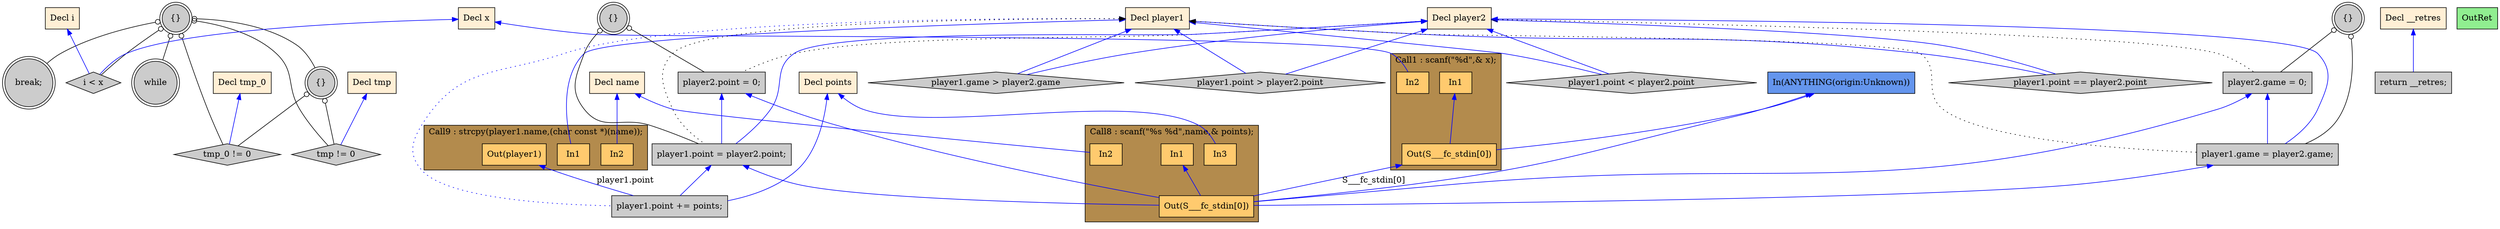 digraph G {
  rankdir=TB;
  node [style="filled", ];
  32 [label="In3", fillcolor="#FFCA6E", shape=box, ];
  33 [label="Out(S___fc_stdin[0])", fillcolor="#FFCA6E", shape=box, ];
  35 [label="In1", fillcolor="#FFCA6E", shape=box, ];
  36 [label="In2", fillcolor="#FFCA6E", shape=box, ];
  37 [label="Out(player1)", fillcolor="#FFCA6E", shape=box, ];
  38 [label="player1.point += points;", fillcolor="#CCCCCC", shape=box, ];
  39 [label="{}", fillcolor="#CCCCCC", shape=doublecircle, ];
  40 [label="while", fillcolor="#CCCCCC", shape=doublecircle, ];
  41 [label="i < x", fillcolor="#CCCCCC", shape=diamond, ];
  42 [label="{}", fillcolor="#CCCCCC", shape=doublecircle, ];
  10 [label="Decl x", fillcolor="#FFEFD5", shape=box, ];
  43 [label="tmp_0 != 0", fillcolor="#CCCCCC", shape=diamond, ];
  11 [label="Decl player1", fillcolor="#FFEFD5", shape=box, ];
  44 [label="tmp != 0", fillcolor="#CCCCCC", shape=diamond, ];
  12 [label="Decl player2", fillcolor="#FFEFD5", shape=box, ];
  45 [label="break;", fillcolor="#CCCCCC", shape=doublecircle, ];
  13 [label="Decl name", fillcolor="#FFEFD5", shape=box, ];
  46 [label="player1.point > player2.point", fillcolor="#CCCCCC",
      shape=diamond, ];
  14 [label="Decl points", fillcolor="#FFEFD5", shape=box, ];
  47 [label="player1.point < player2.point", fillcolor="#CCCCCC",
      shape=diamond, ];
  15 [label="Decl i", fillcolor="#FFEFD5", shape=box, ];
  48 [label="player1.point == player2.point", fillcolor="#CCCCCC",
      shape=diamond, ];
  16 [label="Decl tmp", fillcolor="#FFEFD5", shape=box, ];
  49 [label="player1.game > player2.game", fillcolor="#CCCCCC",
      shape=diamond, ];
  17 [label="Decl tmp_0", fillcolor="#FFEFD5", shape=box, ];
  50 [label="return __retres;", fillcolor="#CCCCCC", shape=box, ];
  18 [label="Decl __retres", fillcolor="#FFEFD5", shape=box, ];
  51 [label="OutRet", fillcolor="#90EE90", shape=box, ];
  52 [label="In(ANYTHING(origin:Unknown))", fillcolor="#6495ED", shape=box, ];
  20 [label="In1", fillcolor="#FFCA6E", shape=box, ];
  21 [label="In2", fillcolor="#FFCA6E", shape=box, ];
  22 [label="Out(S___fc_stdin[0])", fillcolor="#FFCA6E", shape=box, ];
  23 [label="{}", fillcolor="#CCCCCC", shape=doublecircle, ];
  24 [label="player2.point = 0;", fillcolor="#CCCCCC", shape=box, ];
  25 [label="player1.point = player2.point;", fillcolor="#CCCCCC", shape=box, ];
  26 [label="{}", fillcolor="#CCCCCC", shape=doublecircle, ];
  27 [label="player2.game = 0;", fillcolor="#CCCCCC", shape=box, ];
  28 [label="player1.game = player2.game;", fillcolor="#CCCCCC", shape=box, ];
  30 [label="In1", fillcolor="#FFCA6E", shape=box, ];
  31 [label="In2", fillcolor="#FFCA6E", shape=box, ];
  
  subgraph cluster_Call1 { label="Call1 : scanf(\"%d\",& x);";
                           fillcolor="#B38B4D"; style="filled"; 22;21;20;
     };
  subgraph cluster_Call8 { label="Call8 : scanf(\"%s %d\",name,& points);";
                           fillcolor="#B38B4D"; style="filled"; 31;30;33;32;
     };
  subgraph cluster_Call9 { label="Call9 : strcpy(player1.name,(char const *)(name));";
                           fillcolor="#B38B4D"; style="filled"; 37;36;35;
     };
  
  edge [dir=back, ];
  14 -> 32 [color="#0000FF", ];
  22 -> 33 [label="S___fc_stdin[0]", color="#0000FF", ];
  24 -> 33 [color="#0000FF", ];
  25 -> 33 [color="#0000FF", ];
  27 -> 33 [color="#0000FF", ];
  28 -> 33 [color="#0000FF", ];
  30 -> 33 [color="#0000FF", ];
  52 -> 33 [color="#0000FF", ];
  11 -> 35 [color="#0000FF", ];
  13 -> 36 [color="#0000FF", ];
  11 -> 38 [color="#0000FF", style="dotted", ];
  14 -> 38 [color="#0000FF", ];
  25 -> 38 [color="#0000FF", ];
  37 -> 38 [label="player1.point", color="#0000FF", ];
  39 -> 40 [color="#000000", arrowtail=odot, ];
  10 -> 41 [color="#0000FF", ];
  15 -> 41 [color="#0000FF", ];
  39 -> 41 [color="#000000", arrowtail=odot, ];
  39 -> 42 [color="#000000", arrowtail=odot, ];
  17 -> 43 [color="#0000FF", ];
  39 -> 43 [color="#000000", arrowtail=odot, ];
  42 -> 43 [color="#000000", arrowtail=odot, ];
  16 -> 44 [color="#0000FF", ];
  39 -> 44 [color="#000000", arrowtail=odot, ];
  42 -> 44 [color="#000000", arrowtail=odot, ];
  39 -> 45 [color="#000000", arrowtail=odot, ];
  11 -> 46 [color="#0000FF", ];
  12 -> 46 [color="#0000FF", ];
  11 -> 47 [color="#0000FF", ];
  12 -> 47 [color="#0000FF", ];
  11 -> 48 [color="#0000FF", ];
  12 -> 48 [color="#0000FF", ];
  11 -> 49 [color="#0000FF", ];
  12 -> 49 [color="#0000FF", ];
  18 -> 50 [color="#0000FF", ];
  10 -> 21 [color="#0000FF", ];
  20 -> 22 [color="#0000FF", ];
  52 -> 22 [color="#0000FF", ];
  12 -> 24 [color="#000000", style="dotted", ];
  23 -> 24 [color="#000000", arrowtail=odot, ];
  11 -> 25 [color="#000000", style="dotted", ];
  12 -> 25 [color="#0000FF", ];
  23 -> 25 [color="#000000", arrowtail=odot, ];
  24 -> 25 [color="#0000FF", ];
  12 -> 27 [color="#000000", style="dotted", ];
  26 -> 27 [color="#000000", arrowtail=odot, ];
  11 -> 28 [color="#000000", style="dotted", ];
  12 -> 28 [color="#0000FF", ];
  26 -> 28 [color="#000000", arrowtail=odot, ];
  27 -> 28 [color="#0000FF", ];
  13 -> 31 [color="#0000FF", ];
  
  }